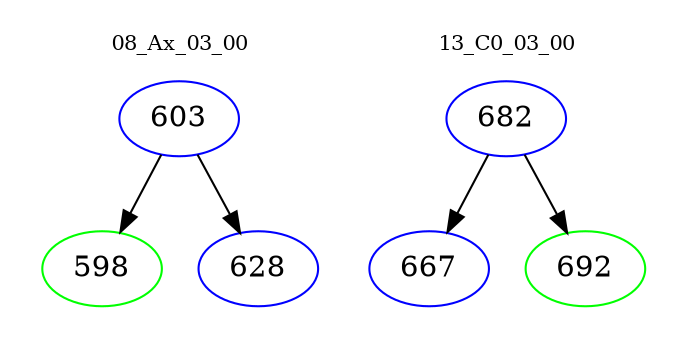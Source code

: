 digraph{
subgraph cluster_0 {
color = white
label = "08_Ax_03_00";
fontsize=10;
T0_603 [label="603", color="blue"]
T0_603 -> T0_598 [color="black"]
T0_598 [label="598", color="green"]
T0_603 -> T0_628 [color="black"]
T0_628 [label="628", color="blue"]
}
subgraph cluster_1 {
color = white
label = "13_C0_03_00";
fontsize=10;
T1_682 [label="682", color="blue"]
T1_682 -> T1_667 [color="black"]
T1_667 [label="667", color="blue"]
T1_682 -> T1_692 [color="black"]
T1_692 [label="692", color="green"]
}
}
